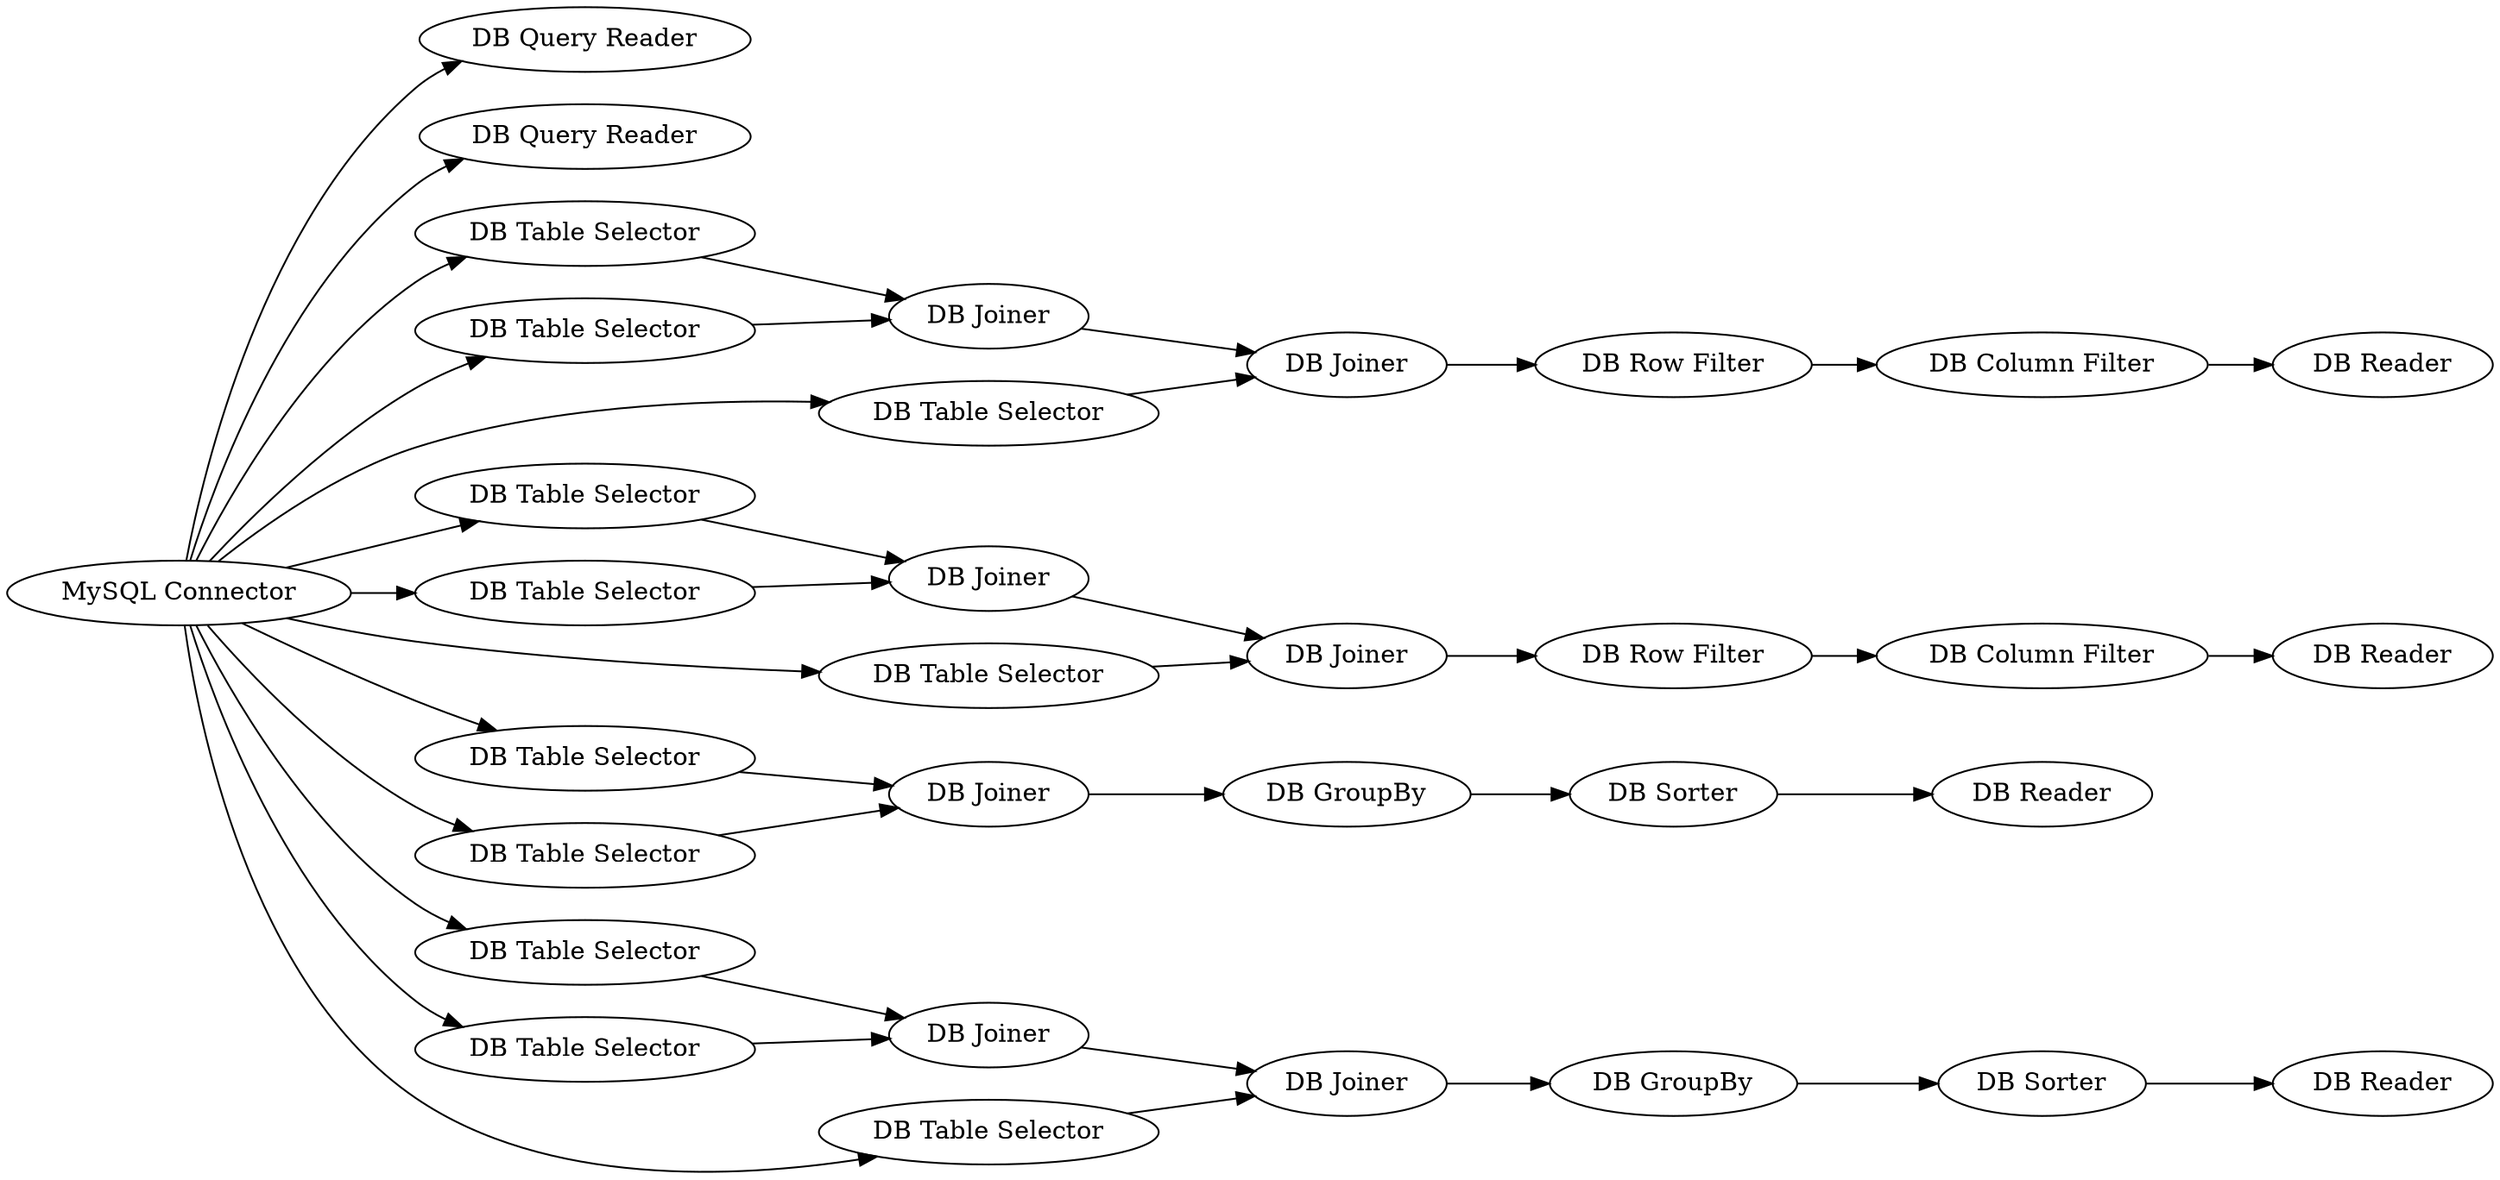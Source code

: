 digraph {
	1 [label="MySQL Connector"]
	2 [label="DB Query Reader"]
	7 [label="DB Query Reader"]
	8 [label="DB Table Selector"]
	9 [label="DB Table Selector"]
	10 [label="DB Table Selector"]
	11 [label="DB Joiner"]
	12 [label="DB Joiner"]
	13 [label="DB Row Filter"]
	14 [label="DB Column Filter"]
	15 [label="DB Column Filter"]
	16 [label="DB Table Selector"]
	17 [label="DB Joiner"]
	18 [label="DB Table Selector"]
	19 [label="DB Joiner"]
	20 [label="DB Row Filter"]
	21 [label="DB Table Selector"]
	22 [label="DB Table Selector"]
	23 [label="DB Table Selector"]
	24 [label="DB Joiner"]
	25 [label="DB GroupBy"]
	26 [label="DB Sorter"]
	27 [label="DB Sorter"]
	28 [label="DB GroupBy"]
	30 [label="DB Table Selector"]
	31 [label="DB Joiner"]
	32 [label="DB Table Selector"]
	33 [label="DB Joiner"]
	35 [label="DB Table Selector"]
	36 [label="DB Reader"]
	37 [label="DB Reader"]
	38 [label="DB Reader"]
	39 [label="DB Reader"]
	1 -> 2
	1 -> 7
	1 -> 9
	1 -> 8
	1 -> 10
	1 -> 16
	1 -> 18
	1 -> 21
	1 -> 23
	1 -> 22
	1 -> 30
	1 -> 32
	1 -> 35
	8 -> 11
	9 -> 11
	10 -> 12
	11 -> 12
	12 -> 13
	13 -> 14
	14 -> 39
	15 -> 38
	16 -> 17
	17 -> 19
	18 -> 19
	19 -> 20
	20 -> 15
	21 -> 17
	22 -> 24
	23 -> 24
	24 -> 25
	25 -> 26
	26 -> 36
	27 -> 37
	28 -> 27
	30 -> 31
	31 -> 33
	32 -> 31
	33 -> 28
	35 -> 33
	rankdir=LR
}
